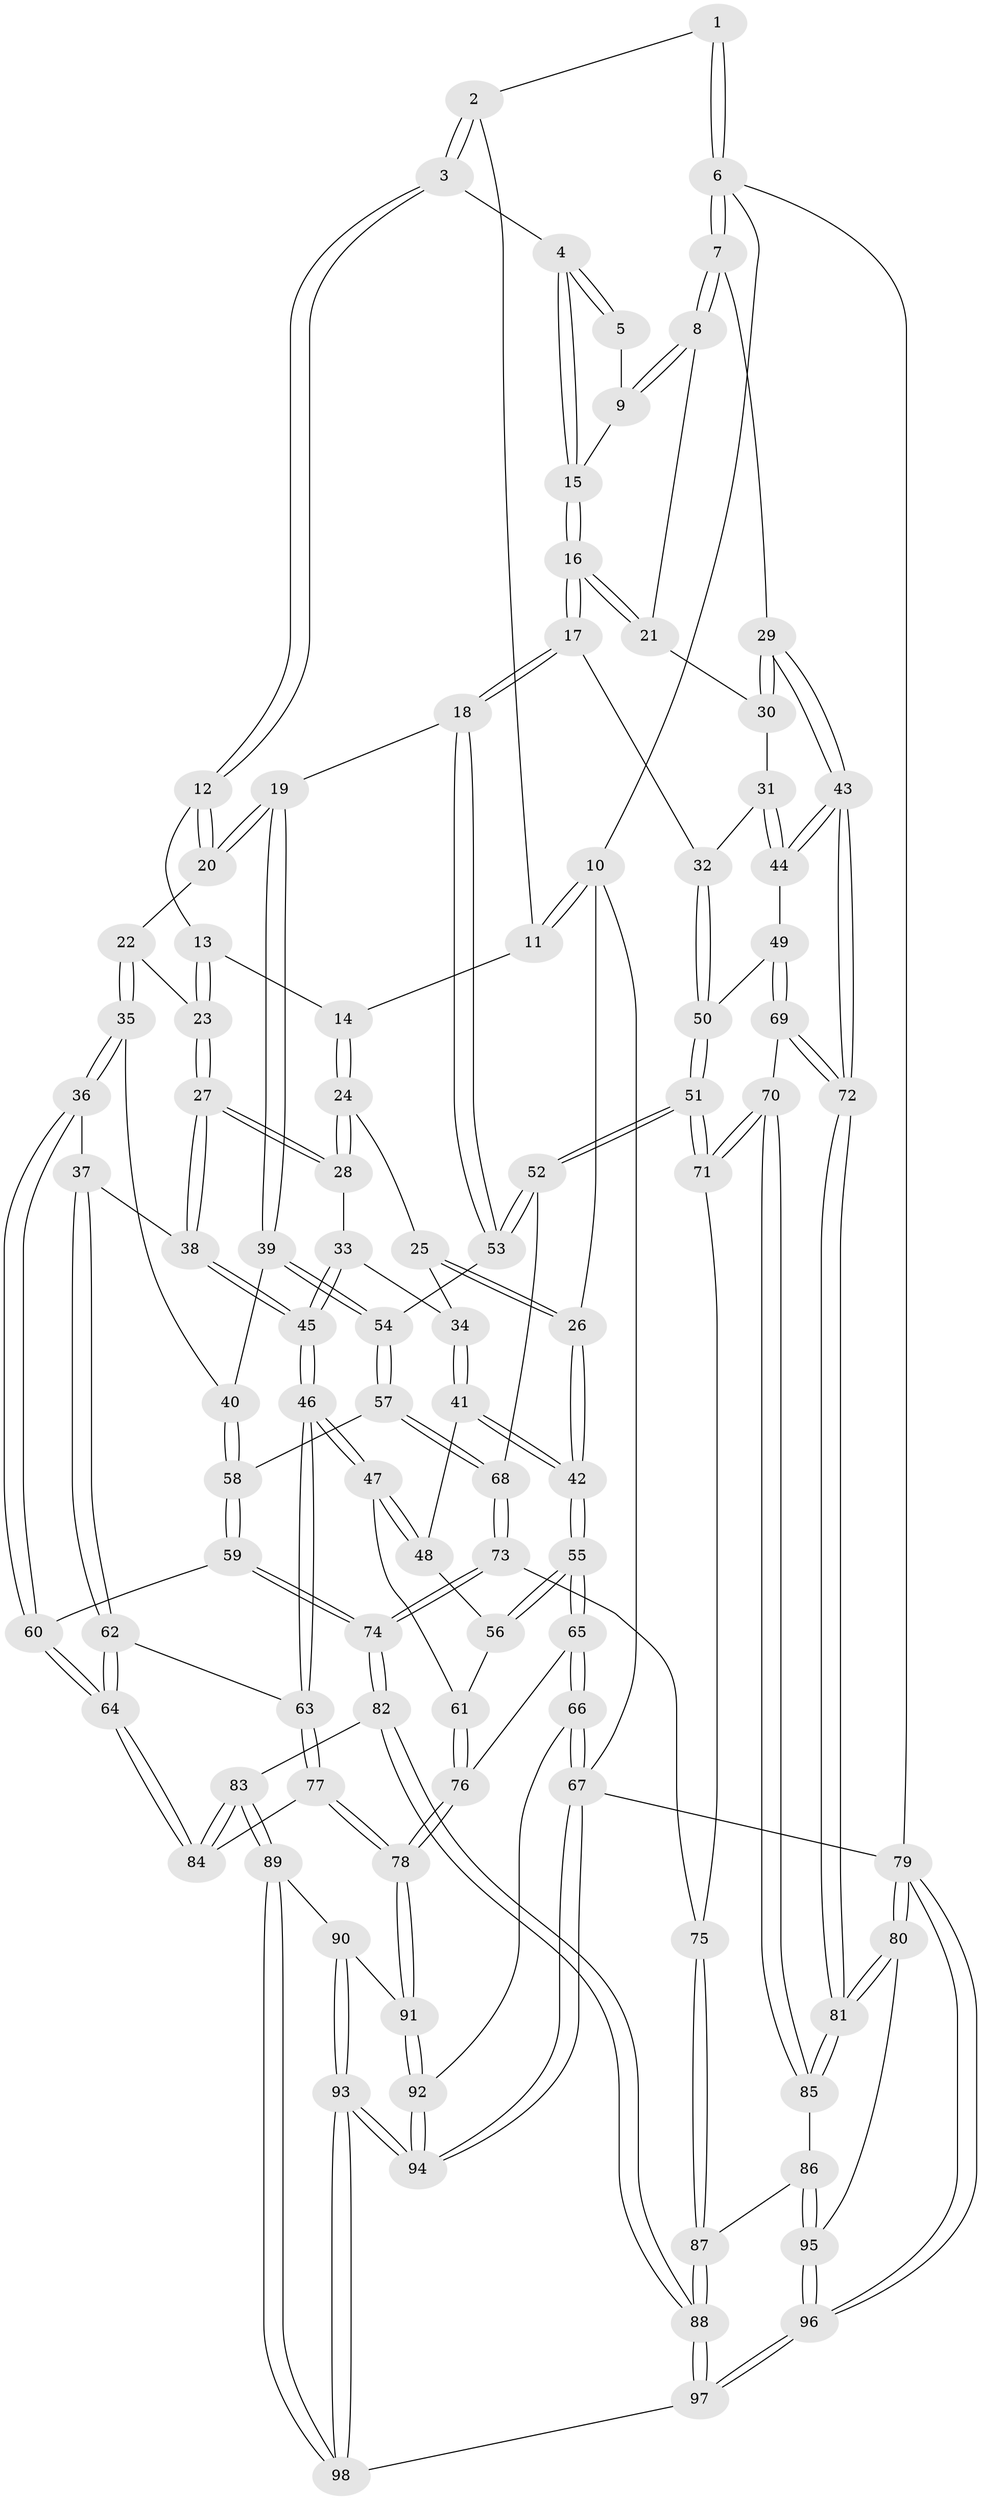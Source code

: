 // coarse degree distribution, {5: 0.0847457627118644, 3: 0.7288135593220338, 4: 0.1016949152542373, 2: 0.06779661016949153, 6: 0.01694915254237288}
// Generated by graph-tools (version 1.1) at 2025/54/03/04/25 22:54:48]
// undirected, 98 vertices, 242 edges
graph export_dot {
  node [color=gray90,style=filled];
  1 [pos="+1+0"];
  2 [pos="+0.6191122036548968+0"];
  3 [pos="+0.6635026700585627+0.07570722944067655"];
  4 [pos="+0.7303084828002551+0.12260582639583306"];
  5 [pos="+0.8892076120691857+0"];
  6 [pos="+1+0"];
  7 [pos="+1+0.10183904098100643"];
  8 [pos="+1+0.16287639782123467"];
  9 [pos="+0.8313551132423909+0.13731986822104447"];
  10 [pos="+0+0"];
  11 [pos="+0.3206676499003378+0"];
  12 [pos="+0.5534907466145467+0.1656893281828179"];
  13 [pos="+0.4224366190019498+0.1445088270820201"];
  14 [pos="+0.3955547050416894+0.1279322156433804"];
  15 [pos="+0.7650815765171527+0.16622363481086014"];
  16 [pos="+0.7520794210932656+0.314919075975811"];
  17 [pos="+0.7448988732927244+0.32554006708192607"];
  18 [pos="+0.7282175832735815+0.33234888347227615"];
  19 [pos="+0.6675389386328899+0.34004669123331166"];
  20 [pos="+0.647883663979253+0.32934145870667536"];
  21 [pos="+0.8455074040542426+0.29274495888871177"];
  22 [pos="+0.5654070035225972+0.33421985994099745"];
  23 [pos="+0.4763176174020289+0.3139480017260465"];
  24 [pos="+0.3452079895405862+0.1882658437711206"];
  25 [pos="+0.038018704796853556+0.21677514124545058"];
  26 [pos="+0+0"];
  27 [pos="+0.39401090733395955+0.3981848340790773"];
  28 [pos="+0.30573413386236065+0.34241179305692976"];
  29 [pos="+1+0.3490754356415553"];
  30 [pos="+0.9499517588728053+0.3495227728282342"];
  31 [pos="+0.8744709103860058+0.4163255592003536"];
  32 [pos="+0.7524179375660088+0.3331309969122841"];
  33 [pos="+0.2279839114188245+0.370583935697829"];
  34 [pos="+0.13158261277532995+0.34014204046980606"];
  35 [pos="+0.45469035459682566+0.4625655619495291"];
  36 [pos="+0.43792746781547903+0.4658177641991881"];
  37 [pos="+0.4359384935110321+0.4653133138909649"];
  38 [pos="+0.41054894906503403+0.4388836710598799"];
  39 [pos="+0.6291459866515904+0.41607527634727787"];
  40 [pos="+0.5595836953461057+0.46995974172062804"];
  41 [pos="+0.110985504401308+0.39654034330767557"];
  42 [pos="+0+0.4990235891608662"];
  43 [pos="+1+0.40494007555863787"];
  44 [pos="+0.9263401295194091+0.4826187424647884"];
  45 [pos="+0.24690957177474865+0.5373987267179162"];
  46 [pos="+0.23816235583120726+0.5699581692053407"];
  47 [pos="+0.18950934182659307+0.5665646581866812"];
  48 [pos="+0.100261817063029+0.43780171117778915"];
  49 [pos="+0.8973920336283484+0.5284770634528798"];
  50 [pos="+0.8278527733137757+0.542213998293169"];
  51 [pos="+0.7917753745072049+0.5679495617956979"];
  52 [pos="+0.761611839735753+0.5498276736563542"];
  53 [pos="+0.7348696192414135+0.5068656568803445"];
  54 [pos="+0.6554073610459161+0.5233496508173817"];
  55 [pos="+0+0.5693681524699842"];
  56 [pos="+0.04749209975167788+0.49412786538605724"];
  57 [pos="+0.6439404150538344+0.5677051443805816"];
  58 [pos="+0.570909338666412+0.5606686416674654"];
  59 [pos="+0.5222125128033307+0.6020510476791253"];
  60 [pos="+0.5152487291580294+0.5986857653421097"];
  61 [pos="+0.13555757848842145+0.5837010757294263"];
  62 [pos="+0.36130899943936334+0.6193089595454521"];
  63 [pos="+0.2595736461274537+0.600266779351554"];
  64 [pos="+0.366453145695374+0.6242249631446803"];
  65 [pos="+0+0.6450392147729426"];
  66 [pos="+0+0.7749829301174384"];
  67 [pos="+0+1"];
  68 [pos="+0.6526624471875857+0.5790991633503811"];
  69 [pos="+0.9643239962136061+0.6954596898591043"];
  70 [pos="+0.868118753599255+0.7433783612017097"];
  71 [pos="+0.7769430275910313+0.7014751577734906"];
  72 [pos="+1+0.7021752432235305"];
  73 [pos="+0.6792715820401318+0.7127409588608604"];
  74 [pos="+0.5649382352406489+0.7663582133204602"];
  75 [pos="+0.7100591943741447+0.7142492653236322"];
  76 [pos="+0.030140194068507875+0.6760055667359981"];
  77 [pos="+0.22009270768763747+0.727354572018211"];
  78 [pos="+0.17193203366146573+0.7989792186379587"];
  79 [pos="+1+1"];
  80 [pos="+1+1"];
  81 [pos="+1+0.8811238792782585"];
  82 [pos="+0.5469043000322177+0.789824253570508"];
  83 [pos="+0.4732056394901971+0.8259718993135002"];
  84 [pos="+0.4117176692032258+0.7422398946531594"];
  85 [pos="+0.865717320034298+0.8553864131604058"];
  86 [pos="+0.858786056234623+0.8777625405102264"];
  87 [pos="+0.7468703315476484+0.9112910624912508"];
  88 [pos="+0.7076459178750014+0.9401370361468739"];
  89 [pos="+0.46035587490383845+0.8468977273751486"];
  90 [pos="+0.22175089190556913+0.8439706974741323"];
  91 [pos="+0.1747970948009955+0.8191542596367919"];
  92 [pos="+0.12943727199338848+0.8681100379311681"];
  93 [pos="+0.352409051189462+1"];
  94 [pos="+0+1"];
  95 [pos="+0.8815269654938647+0.9222628021946923"];
  96 [pos="+0.8525102641972802+1"];
  97 [pos="+0.6624669793968041+1"];
  98 [pos="+0.4428211282036565+1"];
  1 -- 2;
  1 -- 6;
  1 -- 6;
  2 -- 3;
  2 -- 3;
  2 -- 11;
  3 -- 4;
  3 -- 12;
  3 -- 12;
  4 -- 5;
  4 -- 5;
  4 -- 15;
  4 -- 15;
  5 -- 9;
  6 -- 7;
  6 -- 7;
  6 -- 10;
  6 -- 79;
  7 -- 8;
  7 -- 8;
  7 -- 29;
  8 -- 9;
  8 -- 9;
  8 -- 21;
  9 -- 15;
  10 -- 11;
  10 -- 11;
  10 -- 26;
  10 -- 67;
  11 -- 14;
  12 -- 13;
  12 -- 20;
  12 -- 20;
  13 -- 14;
  13 -- 23;
  13 -- 23;
  14 -- 24;
  14 -- 24;
  15 -- 16;
  15 -- 16;
  16 -- 17;
  16 -- 17;
  16 -- 21;
  16 -- 21;
  17 -- 18;
  17 -- 18;
  17 -- 32;
  18 -- 19;
  18 -- 53;
  18 -- 53;
  19 -- 20;
  19 -- 20;
  19 -- 39;
  19 -- 39;
  20 -- 22;
  21 -- 30;
  22 -- 23;
  22 -- 35;
  22 -- 35;
  23 -- 27;
  23 -- 27;
  24 -- 25;
  24 -- 28;
  24 -- 28;
  25 -- 26;
  25 -- 26;
  25 -- 34;
  26 -- 42;
  26 -- 42;
  27 -- 28;
  27 -- 28;
  27 -- 38;
  27 -- 38;
  28 -- 33;
  29 -- 30;
  29 -- 30;
  29 -- 43;
  29 -- 43;
  30 -- 31;
  31 -- 32;
  31 -- 44;
  31 -- 44;
  32 -- 50;
  32 -- 50;
  33 -- 34;
  33 -- 45;
  33 -- 45;
  34 -- 41;
  34 -- 41;
  35 -- 36;
  35 -- 36;
  35 -- 40;
  36 -- 37;
  36 -- 60;
  36 -- 60;
  37 -- 38;
  37 -- 62;
  37 -- 62;
  38 -- 45;
  38 -- 45;
  39 -- 40;
  39 -- 54;
  39 -- 54;
  40 -- 58;
  40 -- 58;
  41 -- 42;
  41 -- 42;
  41 -- 48;
  42 -- 55;
  42 -- 55;
  43 -- 44;
  43 -- 44;
  43 -- 72;
  43 -- 72;
  44 -- 49;
  45 -- 46;
  45 -- 46;
  46 -- 47;
  46 -- 47;
  46 -- 63;
  46 -- 63;
  47 -- 48;
  47 -- 48;
  47 -- 61;
  48 -- 56;
  49 -- 50;
  49 -- 69;
  49 -- 69;
  50 -- 51;
  50 -- 51;
  51 -- 52;
  51 -- 52;
  51 -- 71;
  51 -- 71;
  52 -- 53;
  52 -- 53;
  52 -- 68;
  53 -- 54;
  54 -- 57;
  54 -- 57;
  55 -- 56;
  55 -- 56;
  55 -- 65;
  55 -- 65;
  56 -- 61;
  57 -- 58;
  57 -- 68;
  57 -- 68;
  58 -- 59;
  58 -- 59;
  59 -- 60;
  59 -- 74;
  59 -- 74;
  60 -- 64;
  60 -- 64;
  61 -- 76;
  61 -- 76;
  62 -- 63;
  62 -- 64;
  62 -- 64;
  63 -- 77;
  63 -- 77;
  64 -- 84;
  64 -- 84;
  65 -- 66;
  65 -- 66;
  65 -- 76;
  66 -- 67;
  66 -- 67;
  66 -- 92;
  67 -- 94;
  67 -- 94;
  67 -- 79;
  68 -- 73;
  68 -- 73;
  69 -- 70;
  69 -- 72;
  69 -- 72;
  70 -- 71;
  70 -- 71;
  70 -- 85;
  70 -- 85;
  71 -- 75;
  72 -- 81;
  72 -- 81;
  73 -- 74;
  73 -- 74;
  73 -- 75;
  74 -- 82;
  74 -- 82;
  75 -- 87;
  75 -- 87;
  76 -- 78;
  76 -- 78;
  77 -- 78;
  77 -- 78;
  77 -- 84;
  78 -- 91;
  78 -- 91;
  79 -- 80;
  79 -- 80;
  79 -- 96;
  79 -- 96;
  80 -- 81;
  80 -- 81;
  80 -- 95;
  81 -- 85;
  81 -- 85;
  82 -- 83;
  82 -- 88;
  82 -- 88;
  83 -- 84;
  83 -- 84;
  83 -- 89;
  83 -- 89;
  85 -- 86;
  86 -- 87;
  86 -- 95;
  86 -- 95;
  87 -- 88;
  87 -- 88;
  88 -- 97;
  88 -- 97;
  89 -- 90;
  89 -- 98;
  89 -- 98;
  90 -- 91;
  90 -- 93;
  90 -- 93;
  91 -- 92;
  91 -- 92;
  92 -- 94;
  92 -- 94;
  93 -- 94;
  93 -- 94;
  93 -- 98;
  93 -- 98;
  95 -- 96;
  95 -- 96;
  96 -- 97;
  96 -- 97;
  97 -- 98;
}
